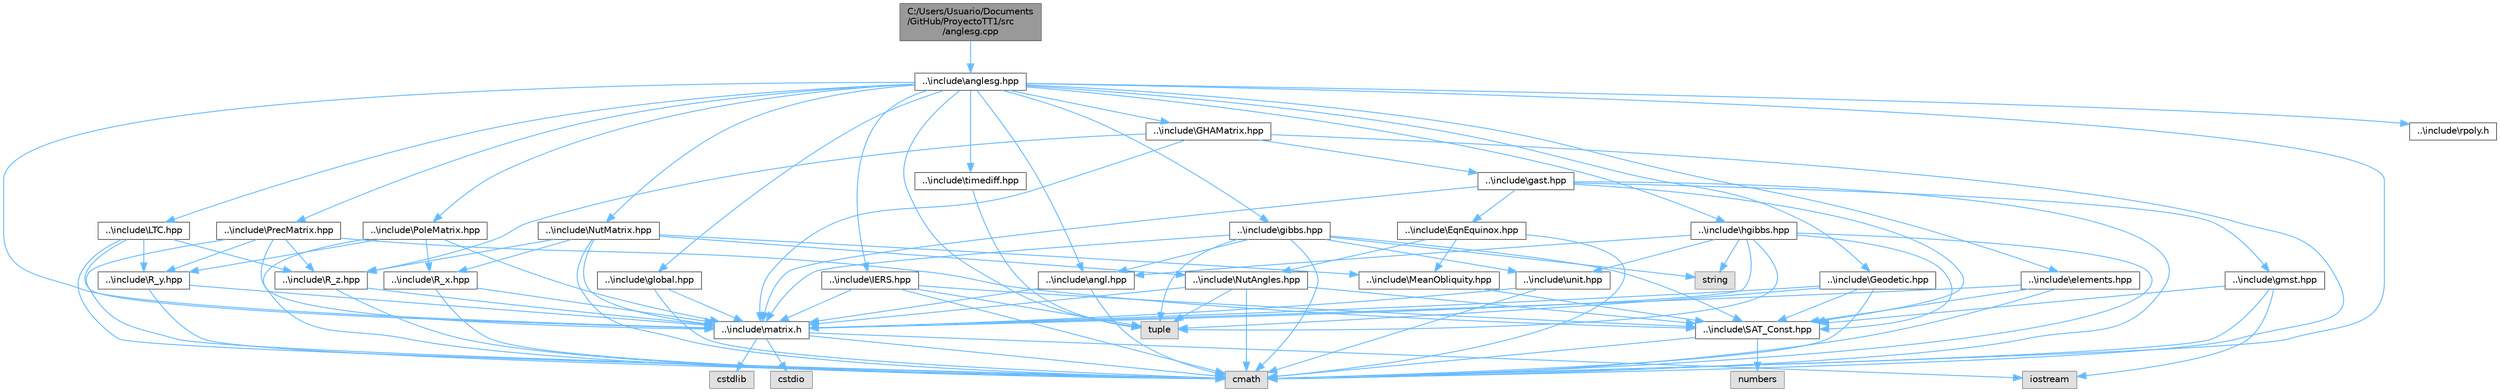 digraph "C:/Users/Usuario/Documents/GitHub/ProyectoTT1/src/anglesg.cpp"
{
 // LATEX_PDF_SIZE
  bgcolor="transparent";
  edge [fontname=Helvetica,fontsize=10,labelfontname=Helvetica,labelfontsize=10];
  node [fontname=Helvetica,fontsize=10,shape=box,height=0.2,width=0.4];
  Node1 [id="Node000001",label="C:/Users/Usuario/Documents\l/GitHub/ProyectoTT1/src\l/anglesg.cpp",height=0.2,width=0.4,color="gray40", fillcolor="grey60", style="filled", fontcolor="black",tooltip="Solución del problema de la determinación orbital usando tres avistamientos ópticos."];
  Node1 -> Node2 [id="edge102_Node000001_Node000002",color="steelblue1",style="solid",tooltip=" "];
  Node2 [id="Node000002",label="..\\include\\anglesg.hpp",height=0.2,width=0.4,color="grey40", fillcolor="white", style="filled",URL="$anglesg_8hpp.html",tooltip="Este archivo de cabecera contiene una implementación de la función anglesg."];
  Node2 -> Node3 [id="edge103_Node000002_Node000003",color="steelblue1",style="solid",tooltip=" "];
  Node3 [id="Node000003",label="cmath",height=0.2,width=0.4,color="grey60", fillcolor="#E0E0E0", style="filled",tooltip=" "];
  Node2 -> Node4 [id="edge104_Node000002_Node000004",color="steelblue1",style="solid",tooltip=" "];
  Node4 [id="Node000004",label="tuple",height=0.2,width=0.4,color="grey60", fillcolor="#E0E0E0", style="filled",tooltip=" "];
  Node2 -> Node5 [id="edge105_Node000002_Node000005",color="steelblue1",style="solid",tooltip=" "];
  Node5 [id="Node000005",label="..\\include\\matrix.h",height=0.2,width=0.4,color="grey40", fillcolor="white", style="filled",URL="$matrix_8h.html",tooltip="Este archivo de cabecera contiene una implementación de una clase que representa una matriz."];
  Node5 -> Node6 [id="edge106_Node000005_Node000006",color="steelblue1",style="solid",tooltip=" "];
  Node6 [id="Node000006",label="cstdio",height=0.2,width=0.4,color="grey60", fillcolor="#E0E0E0", style="filled",tooltip=" "];
  Node5 -> Node7 [id="edge107_Node000005_Node000007",color="steelblue1",style="solid",tooltip=" "];
  Node7 [id="Node000007",label="cstdlib",height=0.2,width=0.4,color="grey60", fillcolor="#E0E0E0", style="filled",tooltip=" "];
  Node5 -> Node3 [id="edge108_Node000005_Node000003",color="steelblue1",style="solid",tooltip=" "];
  Node5 -> Node8 [id="edge109_Node000005_Node000008",color="steelblue1",style="solid",tooltip=" "];
  Node8 [id="Node000008",label="iostream",height=0.2,width=0.4,color="grey60", fillcolor="#E0E0E0", style="filled",tooltip=" "];
  Node2 -> Node9 [id="edge110_Node000002_Node000009",color="steelblue1",style="solid",tooltip=" "];
  Node9 [id="Node000009",label="..\\include\\global.hpp",height=0.2,width=0.4,color="grey40", fillcolor="white", style="filled",URL="$global_8hpp.html",tooltip="Este archivo de cabecera contiene una implementación para leer ficheros."];
  Node9 -> Node3 [id="edge111_Node000009_Node000003",color="steelblue1",style="solid",tooltip=" "];
  Node9 -> Node5 [id="edge112_Node000009_Node000005",color="steelblue1",style="solid",tooltip=" "];
  Node2 -> Node10 [id="edge113_Node000002_Node000010",color="steelblue1",style="solid",tooltip=" "];
  Node10 [id="Node000010",label="..\\include\\Geodetic.hpp",height=0.2,width=0.4,color="grey40", fillcolor="white", style="filled",URL="$_geodetic_8hpp.html",tooltip="Este archivo de cabecera contiene una implementación de la función Geodetic."];
  Node10 -> Node3 [id="edge114_Node000010_Node000003",color="steelblue1",style="solid",tooltip=" "];
  Node10 -> Node4 [id="edge115_Node000010_Node000004",color="steelblue1",style="solid",tooltip=" "];
  Node10 -> Node5 [id="edge116_Node000010_Node000005",color="steelblue1",style="solid",tooltip=" "];
  Node10 -> Node11 [id="edge117_Node000010_Node000011",color="steelblue1",style="solid",tooltip=" "];
  Node11 [id="Node000011",label="..\\include\\SAT_Const.hpp",height=0.2,width=0.4,color="grey40", fillcolor="white", style="filled",URL="$_s_a_t___const_8hpp.html",tooltip="Este archivo de cabecera contiene una implementación de una clase que contiene diferentes constantes."];
  Node11 -> Node3 [id="edge118_Node000011_Node000003",color="steelblue1",style="solid",tooltip=" "];
  Node11 -> Node12 [id="edge119_Node000011_Node000012",color="steelblue1",style="solid",tooltip=" "];
  Node12 [id="Node000012",label="numbers",height=0.2,width=0.4,color="grey60", fillcolor="#E0E0E0", style="filled",tooltip=" "];
  Node2 -> Node13 [id="edge120_Node000002_Node000013",color="steelblue1",style="solid",tooltip=" "];
  Node13 [id="Node000013",label="..\\include\\LTC.hpp",height=0.2,width=0.4,color="grey40", fillcolor="white", style="filled",URL="$_l_t_c_8hpp.html",tooltip="Este archivo de cabecera contiene una implementación de la función LTC."];
  Node13 -> Node3 [id="edge121_Node000013_Node000003",color="steelblue1",style="solid",tooltip=" "];
  Node13 -> Node5 [id="edge122_Node000013_Node000005",color="steelblue1",style="solid",tooltip=" "];
  Node13 -> Node14 [id="edge123_Node000013_Node000014",color="steelblue1",style="solid",tooltip=" "];
  Node14 [id="Node000014",label="..\\include\\R_y.hpp",height=0.2,width=0.4,color="grey40", fillcolor="white", style="filled",URL="$_r__y_8hpp.html",tooltip="Este archivo de cabecera contiene una implementación de la función R_y."];
  Node14 -> Node3 [id="edge124_Node000014_Node000003",color="steelblue1",style="solid",tooltip=" "];
  Node14 -> Node5 [id="edge125_Node000014_Node000005",color="steelblue1",style="solid",tooltip=" "];
  Node13 -> Node15 [id="edge126_Node000013_Node000015",color="steelblue1",style="solid",tooltip=" "];
  Node15 [id="Node000015",label="..\\include\\R_z.hpp",height=0.2,width=0.4,color="grey40", fillcolor="white", style="filled",URL="$_r__z_8hpp.html",tooltip="Este archivo de cabecera contiene una implementación de la función R_z."];
  Node15 -> Node3 [id="edge127_Node000015_Node000003",color="steelblue1",style="solid",tooltip=" "];
  Node15 -> Node5 [id="edge128_Node000015_Node000005",color="steelblue1",style="solid",tooltip=" "];
  Node2 -> Node16 [id="edge129_Node000002_Node000016",color="steelblue1",style="solid",tooltip=" "];
  Node16 [id="Node000016",label="..\\include\\IERS.hpp",height=0.2,width=0.4,color="grey40", fillcolor="white", style="filled",URL="$_i_e_r_s_8hpp.html",tooltip="Este archivo de cabecera contiene una implementación de la función IERS."];
  Node16 -> Node3 [id="edge130_Node000016_Node000003",color="steelblue1",style="solid",tooltip=" "];
  Node16 -> Node4 [id="edge131_Node000016_Node000004",color="steelblue1",style="solid",tooltip=" "];
  Node16 -> Node5 [id="edge132_Node000016_Node000005",color="steelblue1",style="solid",tooltip=" "];
  Node16 -> Node11 [id="edge133_Node000016_Node000011",color="steelblue1",style="solid",tooltip=" "];
  Node2 -> Node17 [id="edge134_Node000002_Node000017",color="steelblue1",style="solid",tooltip=" "];
  Node17 [id="Node000017",label="..\\include\\timediff.hpp",height=0.2,width=0.4,color="grey40", fillcolor="white", style="filled",URL="$timediff_8hpp.html",tooltip="Este archivo de cabecera contiene una implementación de la función timediff."];
  Node17 -> Node4 [id="edge135_Node000017_Node000004",color="steelblue1",style="solid",tooltip=" "];
  Node2 -> Node18 [id="edge136_Node000002_Node000018",color="steelblue1",style="solid",tooltip=" "];
  Node18 [id="Node000018",label="..\\include\\PrecMatrix.hpp",height=0.2,width=0.4,color="grey40", fillcolor="white", style="filled",URL="$_prec_matrix_8hpp.html",tooltip="Este archivo de cabecera contiene una implementación de la función PrecMatrix."];
  Node18 -> Node3 [id="edge137_Node000018_Node000003",color="steelblue1",style="solid",tooltip=" "];
  Node18 -> Node5 [id="edge138_Node000018_Node000005",color="steelblue1",style="solid",tooltip=" "];
  Node18 -> Node11 [id="edge139_Node000018_Node000011",color="steelblue1",style="solid",tooltip=" "];
  Node18 -> Node14 [id="edge140_Node000018_Node000014",color="steelblue1",style="solid",tooltip=" "];
  Node18 -> Node15 [id="edge141_Node000018_Node000015",color="steelblue1",style="solid",tooltip=" "];
  Node2 -> Node19 [id="edge142_Node000002_Node000019",color="steelblue1",style="solid",tooltip=" "];
  Node19 [id="Node000019",label="..\\include\\NutMatrix.hpp",height=0.2,width=0.4,color="grey40", fillcolor="white", style="filled",URL="$_nut_matrix_8hpp.html",tooltip="Este archivo de cabecera contiene una implementación de la función NutMatrix."];
  Node19 -> Node3 [id="edge143_Node000019_Node000003",color="steelblue1",style="solid",tooltip=" "];
  Node19 -> Node5 [id="edge144_Node000019_Node000005",color="steelblue1",style="solid",tooltip=" "];
  Node19 -> Node20 [id="edge145_Node000019_Node000020",color="steelblue1",style="solid",tooltip=" "];
  Node20 [id="Node000020",label="..\\include\\MeanObliquity.hpp",height=0.2,width=0.4,color="grey40", fillcolor="white", style="filled",URL="$_mean_obliquity_8hpp.html",tooltip="Este archivo de cabecera contiene una implementación de la función MeanObliquity."];
  Node20 -> Node11 [id="edge146_Node000020_Node000011",color="steelblue1",style="solid",tooltip=" "];
  Node19 -> Node21 [id="edge147_Node000019_Node000021",color="steelblue1",style="solid",tooltip=" "];
  Node21 [id="Node000021",label="..\\include\\NutAngles.hpp",height=0.2,width=0.4,color="grey40", fillcolor="white", style="filled",URL="$_nut_angles_8hpp.html",tooltip="Este archivo de cabecera contiene una implementación de la función NutAngles."];
  Node21 -> Node3 [id="edge148_Node000021_Node000003",color="steelblue1",style="solid",tooltip=" "];
  Node21 -> Node4 [id="edge149_Node000021_Node000004",color="steelblue1",style="solid",tooltip=" "];
  Node21 -> Node5 [id="edge150_Node000021_Node000005",color="steelblue1",style="solid",tooltip=" "];
  Node21 -> Node11 [id="edge151_Node000021_Node000011",color="steelblue1",style="solid",tooltip=" "];
  Node19 -> Node22 [id="edge152_Node000019_Node000022",color="steelblue1",style="solid",tooltip=" "];
  Node22 [id="Node000022",label="..\\include\\R_x.hpp",height=0.2,width=0.4,color="grey40", fillcolor="white", style="filled",URL="$_r__x_8hpp.html",tooltip="Este archivo de cabecera contiene una implementación de la función R_x."];
  Node22 -> Node3 [id="edge153_Node000022_Node000003",color="steelblue1",style="solid",tooltip=" "];
  Node22 -> Node5 [id="edge154_Node000022_Node000005",color="steelblue1",style="solid",tooltip=" "];
  Node19 -> Node15 [id="edge155_Node000019_Node000015",color="steelblue1",style="solid",tooltip=" "];
  Node2 -> Node23 [id="edge156_Node000002_Node000023",color="steelblue1",style="solid",tooltip=" "];
  Node23 [id="Node000023",label="..\\include\\PoleMatrix.hpp",height=0.2,width=0.4,color="grey40", fillcolor="white", style="filled",URL="$_pole_matrix_8hpp.html",tooltip="Este archivo de cabecera contiene una implementación de la función PoleMatrix."];
  Node23 -> Node3 [id="edge157_Node000023_Node000003",color="steelblue1",style="solid",tooltip=" "];
  Node23 -> Node5 [id="edge158_Node000023_Node000005",color="steelblue1",style="solid",tooltip=" "];
  Node23 -> Node22 [id="edge159_Node000023_Node000022",color="steelblue1",style="solid",tooltip=" "];
  Node23 -> Node14 [id="edge160_Node000023_Node000014",color="steelblue1",style="solid",tooltip=" "];
  Node2 -> Node24 [id="edge161_Node000002_Node000024",color="steelblue1",style="solid",tooltip=" "];
  Node24 [id="Node000024",label="..\\include\\GHAMatrix.hpp",height=0.2,width=0.4,color="grey40", fillcolor="white", style="filled",URL="$_g_h_a_matrix_8hpp.html",tooltip="Este archivo de cabecera contiene una implementación de la función GHAMatrix."];
  Node24 -> Node3 [id="edge162_Node000024_Node000003",color="steelblue1",style="solid",tooltip=" "];
  Node24 -> Node5 [id="edge163_Node000024_Node000005",color="steelblue1",style="solid",tooltip=" "];
  Node24 -> Node15 [id="edge164_Node000024_Node000015",color="steelblue1",style="solid",tooltip=" "];
  Node24 -> Node25 [id="edge165_Node000024_Node000025",color="steelblue1",style="solid",tooltip=" "];
  Node25 [id="Node000025",label="..\\include\\gast.hpp",height=0.2,width=0.4,color="grey40", fillcolor="white", style="filled",URL="$gast_8hpp.html",tooltip="Este archivo de cabecera contiene una implementación de la función gast."];
  Node25 -> Node3 [id="edge166_Node000025_Node000003",color="steelblue1",style="solid",tooltip=" "];
  Node25 -> Node5 [id="edge167_Node000025_Node000005",color="steelblue1",style="solid",tooltip=" "];
  Node25 -> Node26 [id="edge168_Node000025_Node000026",color="steelblue1",style="solid",tooltip=" "];
  Node26 [id="Node000026",label="..\\include\\gmst.hpp",height=0.2,width=0.4,color="grey40", fillcolor="white", style="filled",URL="$gmst_8hpp.html",tooltip="Este archivo de cabecera contiene una implementación de la función gmst."];
  Node26 -> Node3 [id="edge169_Node000026_Node000003",color="steelblue1",style="solid",tooltip=" "];
  Node26 -> Node8 [id="edge170_Node000026_Node000008",color="steelblue1",style="solid",tooltip=" "];
  Node26 -> Node11 [id="edge171_Node000026_Node000011",color="steelblue1",style="solid",tooltip=" "];
  Node25 -> Node27 [id="edge172_Node000025_Node000027",color="steelblue1",style="solid",tooltip=" "];
  Node27 [id="Node000027",label="..\\include\\EqnEquinox.hpp",height=0.2,width=0.4,color="grey40", fillcolor="white", style="filled",URL="$_eqn_equinox_8hpp.html",tooltip="Este archivo de cabecera contiene una implementación de la función EqnEquinox."];
  Node27 -> Node3 [id="edge173_Node000027_Node000003",color="steelblue1",style="solid",tooltip=" "];
  Node27 -> Node21 [id="edge174_Node000027_Node000021",color="steelblue1",style="solid",tooltip=" "];
  Node27 -> Node20 [id="edge175_Node000027_Node000020",color="steelblue1",style="solid",tooltip=" "];
  Node25 -> Node11 [id="edge176_Node000025_Node000011",color="steelblue1",style="solid",tooltip=" "];
  Node2 -> Node28 [id="edge177_Node000002_Node000028",color="steelblue1",style="solid",tooltip=" "];
  Node28 [id="Node000028",label="..\\include\\gibbs.hpp",height=0.2,width=0.4,color="grey40", fillcolor="white", style="filled",URL="$gibbs_8hpp.html",tooltip="Este archivo de cabecera contiene una implementación de la función gibbs."];
  Node28 -> Node3 [id="edge178_Node000028_Node000003",color="steelblue1",style="solid",tooltip=" "];
  Node28 -> Node4 [id="edge179_Node000028_Node000004",color="steelblue1",style="solid",tooltip=" "];
  Node28 -> Node29 [id="edge180_Node000028_Node000029",color="steelblue1",style="solid",tooltip=" "];
  Node29 [id="Node000029",label="string",height=0.2,width=0.4,color="grey60", fillcolor="#E0E0E0", style="filled",tooltip=" "];
  Node28 -> Node5 [id="edge181_Node000028_Node000005",color="steelblue1",style="solid",tooltip=" "];
  Node28 -> Node11 [id="edge182_Node000028_Node000011",color="steelblue1",style="solid",tooltip=" "];
  Node28 -> Node30 [id="edge183_Node000028_Node000030",color="steelblue1",style="solid",tooltip=" "];
  Node30 [id="Node000030",label="..\\include\\angl.hpp",height=0.2,width=0.4,color="grey40", fillcolor="white", style="filled",URL="$angl_8hpp.html",tooltip="Este archivo de cabecera contiene una implementación de la función angl."];
  Node30 -> Node3 [id="edge184_Node000030_Node000003",color="steelblue1",style="solid",tooltip=" "];
  Node30 -> Node5 [id="edge185_Node000030_Node000005",color="steelblue1",style="solid",tooltip=" "];
  Node28 -> Node31 [id="edge186_Node000028_Node000031",color="steelblue1",style="solid",tooltip=" "];
  Node31 [id="Node000031",label="..\\include\\unit.hpp",height=0.2,width=0.4,color="grey40", fillcolor="white", style="filled",URL="$unit_8hpp.html",tooltip="Este archivo de cabecera contiene una implementación de la función unit."];
  Node31 -> Node3 [id="edge187_Node000031_Node000003",color="steelblue1",style="solid",tooltip=" "];
  Node31 -> Node5 [id="edge188_Node000031_Node000005",color="steelblue1",style="solid",tooltip=" "];
  Node2 -> Node32 [id="edge189_Node000002_Node000032",color="steelblue1",style="solid",tooltip=" "];
  Node32 [id="Node000032",label="..\\include\\hgibbs.hpp",height=0.2,width=0.4,color="grey40", fillcolor="white", style="filled",URL="$hgibbs_8hpp.html",tooltip="Este archivo de cabecera contiene una implementación de la función hgibbs."];
  Node32 -> Node3 [id="edge190_Node000032_Node000003",color="steelblue1",style="solid",tooltip=" "];
  Node32 -> Node4 [id="edge191_Node000032_Node000004",color="steelblue1",style="solid",tooltip=" "];
  Node32 -> Node29 [id="edge192_Node000032_Node000029",color="steelblue1",style="solid",tooltip=" "];
  Node32 -> Node5 [id="edge193_Node000032_Node000005",color="steelblue1",style="solid",tooltip=" "];
  Node32 -> Node11 [id="edge194_Node000032_Node000011",color="steelblue1",style="solid",tooltip=" "];
  Node32 -> Node30 [id="edge195_Node000032_Node000030",color="steelblue1",style="solid",tooltip=" "];
  Node32 -> Node31 [id="edge196_Node000032_Node000031",color="steelblue1",style="solid",tooltip=" "];
  Node2 -> Node33 [id="edge197_Node000002_Node000033",color="steelblue1",style="solid",tooltip=" "];
  Node33 [id="Node000033",label="..\\include\\elements.hpp",height=0.2,width=0.4,color="grey40", fillcolor="white", style="filled",URL="$elements_8hpp.html",tooltip="Este archivo de cabecera contiene una implementación de la función elements."];
  Node33 -> Node3 [id="edge198_Node000033_Node000003",color="steelblue1",style="solid",tooltip=" "];
  Node33 -> Node5 [id="edge199_Node000033_Node000005",color="steelblue1",style="solid",tooltip=" "];
  Node33 -> Node11 [id="edge200_Node000033_Node000011",color="steelblue1",style="solid",tooltip=" "];
  Node2 -> Node30 [id="edge201_Node000002_Node000030",color="steelblue1",style="solid",tooltip=" "];
  Node2 -> Node34 [id="edge202_Node000002_Node000034",color="steelblue1",style="solid",tooltip=" "];
  Node34 [id="Node000034",label="..\\include\\rpoly.h",height=0.2,width=0.4,color="grey40", fillcolor="white", style="filled",URL="$rpoly_8h_source.html",tooltip=" "];
}
